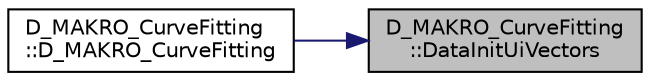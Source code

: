 digraph "D_MAKRO_CurveFitting::DataInitUiVectors"
{
 // LATEX_PDF_SIZE
  edge [fontname="Helvetica",fontsize="10",labelfontname="Helvetica",labelfontsize="10"];
  node [fontname="Helvetica",fontsize="10",shape=record];
  rankdir="RL";
  Node1 [label="D_MAKRO_CurveFitting\l::DataInitUiVectors",height=0.2,width=0.4,color="black", fillcolor="grey75", style="filled", fontcolor="black",tooltip=" "];
  Node1 -> Node2 [dir="back",color="midnightblue",fontsize="10",style="solid"];
  Node2 [label="D_MAKRO_CurveFitting\l::D_MAKRO_CurveFitting",height=0.2,width=0.4,color="black", fillcolor="white", style="filled",URL="$class_d___m_a_k_r_o___curve_fitting.html#aff72d4953b76680b1258759c31839f96",tooltip=" "];
}
